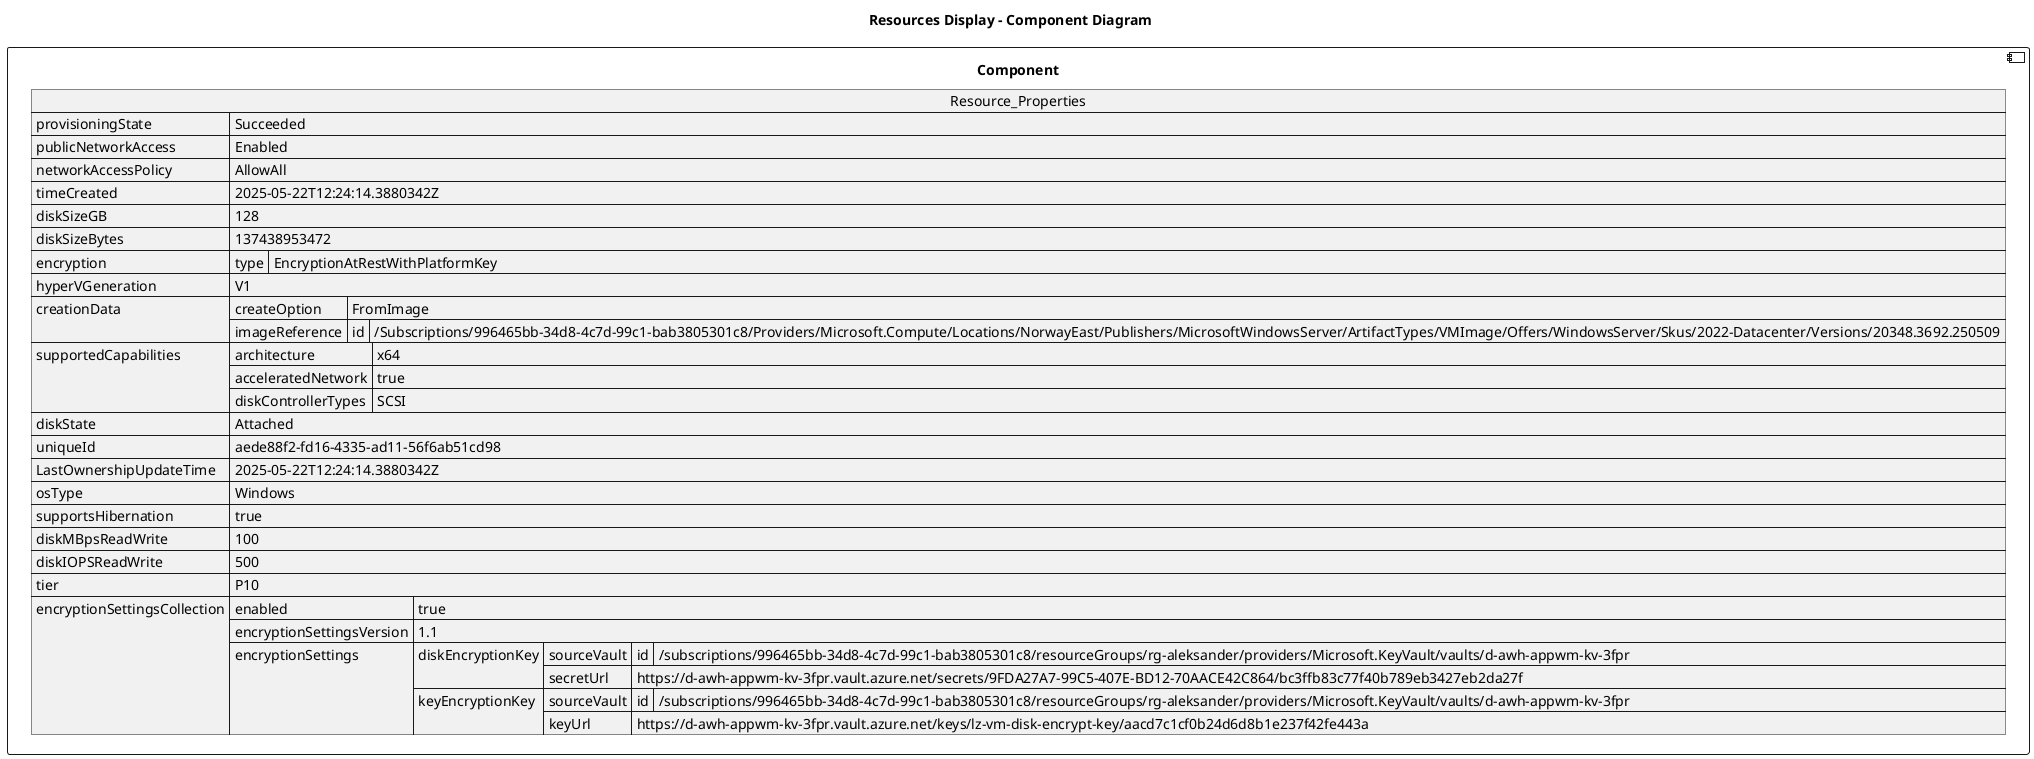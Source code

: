 @startuml

title Resources Display - Component Diagram

component Component {

json  Resource_Properties {
  "provisioningState": "Succeeded",
  "publicNetworkAccess": "Enabled",
  "networkAccessPolicy": "AllowAll",
  "timeCreated": "2025-05-22T12:24:14.3880342Z",
  "diskSizeGB": 128,
  "diskSizeBytes": 137438953472,
  "encryption": {
    "type": "EncryptionAtRestWithPlatformKey"
  },
  "hyperVGeneration": "V1",
  "creationData": {
    "createOption": "FromImage",
    "imageReference": {
      "id": "/Subscriptions/996465bb-34d8-4c7d-99c1-bab3805301c8/Providers/Microsoft.Compute/Locations/NorwayEast/Publishers/MicrosoftWindowsServer/ArtifactTypes/VMImage/Offers/WindowsServer/Skus/2022-Datacenter/Versions/20348.3692.250509"
    }
  },
  "supportedCapabilities": {
    "architecture": "x64",
    "acceleratedNetwork": true,
    "diskControllerTypes": "SCSI"
  },
  "diskState": "Attached",
  "uniqueId": "aede88f2-fd16-4335-ad11-56f6ab51cd98",
  "LastOwnershipUpdateTime": "2025-05-22T12:24:14.3880342Z",
  "osType": "Windows",
  "supportsHibernation": true,
  "diskMBpsReadWrite": 100,
  "diskIOPSReadWrite": 500,
  "tier": "P10",
  "encryptionSettingsCollection": {
    "enabled": true,
    "encryptionSettingsVersion": "1.1",
    "encryptionSettings": [
      {
        "diskEncryptionKey": {
          "sourceVault": {
            "id": "/subscriptions/996465bb-34d8-4c7d-99c1-bab3805301c8/resourceGroups/rg-aleksander/providers/Microsoft.KeyVault/vaults/d-awh-appwm-kv-3fpr"
          },
          "secretUrl": "https://d-awh-appwm-kv-3fpr.vault.azure.net/secrets/9FDA27A7-99C5-407E-BD12-70AACE42C864/bc3ffb83c77f40b789eb3427eb2da27f"
        },
        "keyEncryptionKey": {
          "sourceVault": {
            "id": "/subscriptions/996465bb-34d8-4c7d-99c1-bab3805301c8/resourceGroups/rg-aleksander/providers/Microsoft.KeyVault/vaults/d-awh-appwm-kv-3fpr"
          },
          "keyUrl": "https://d-awh-appwm-kv-3fpr.vault.azure.net/keys/lz-vm-disk-encrypt-key/aacd7c1cf0b24d6d8b1e237f42fe443a"
        }
      }
    ]
  }
}
}
@enduml
